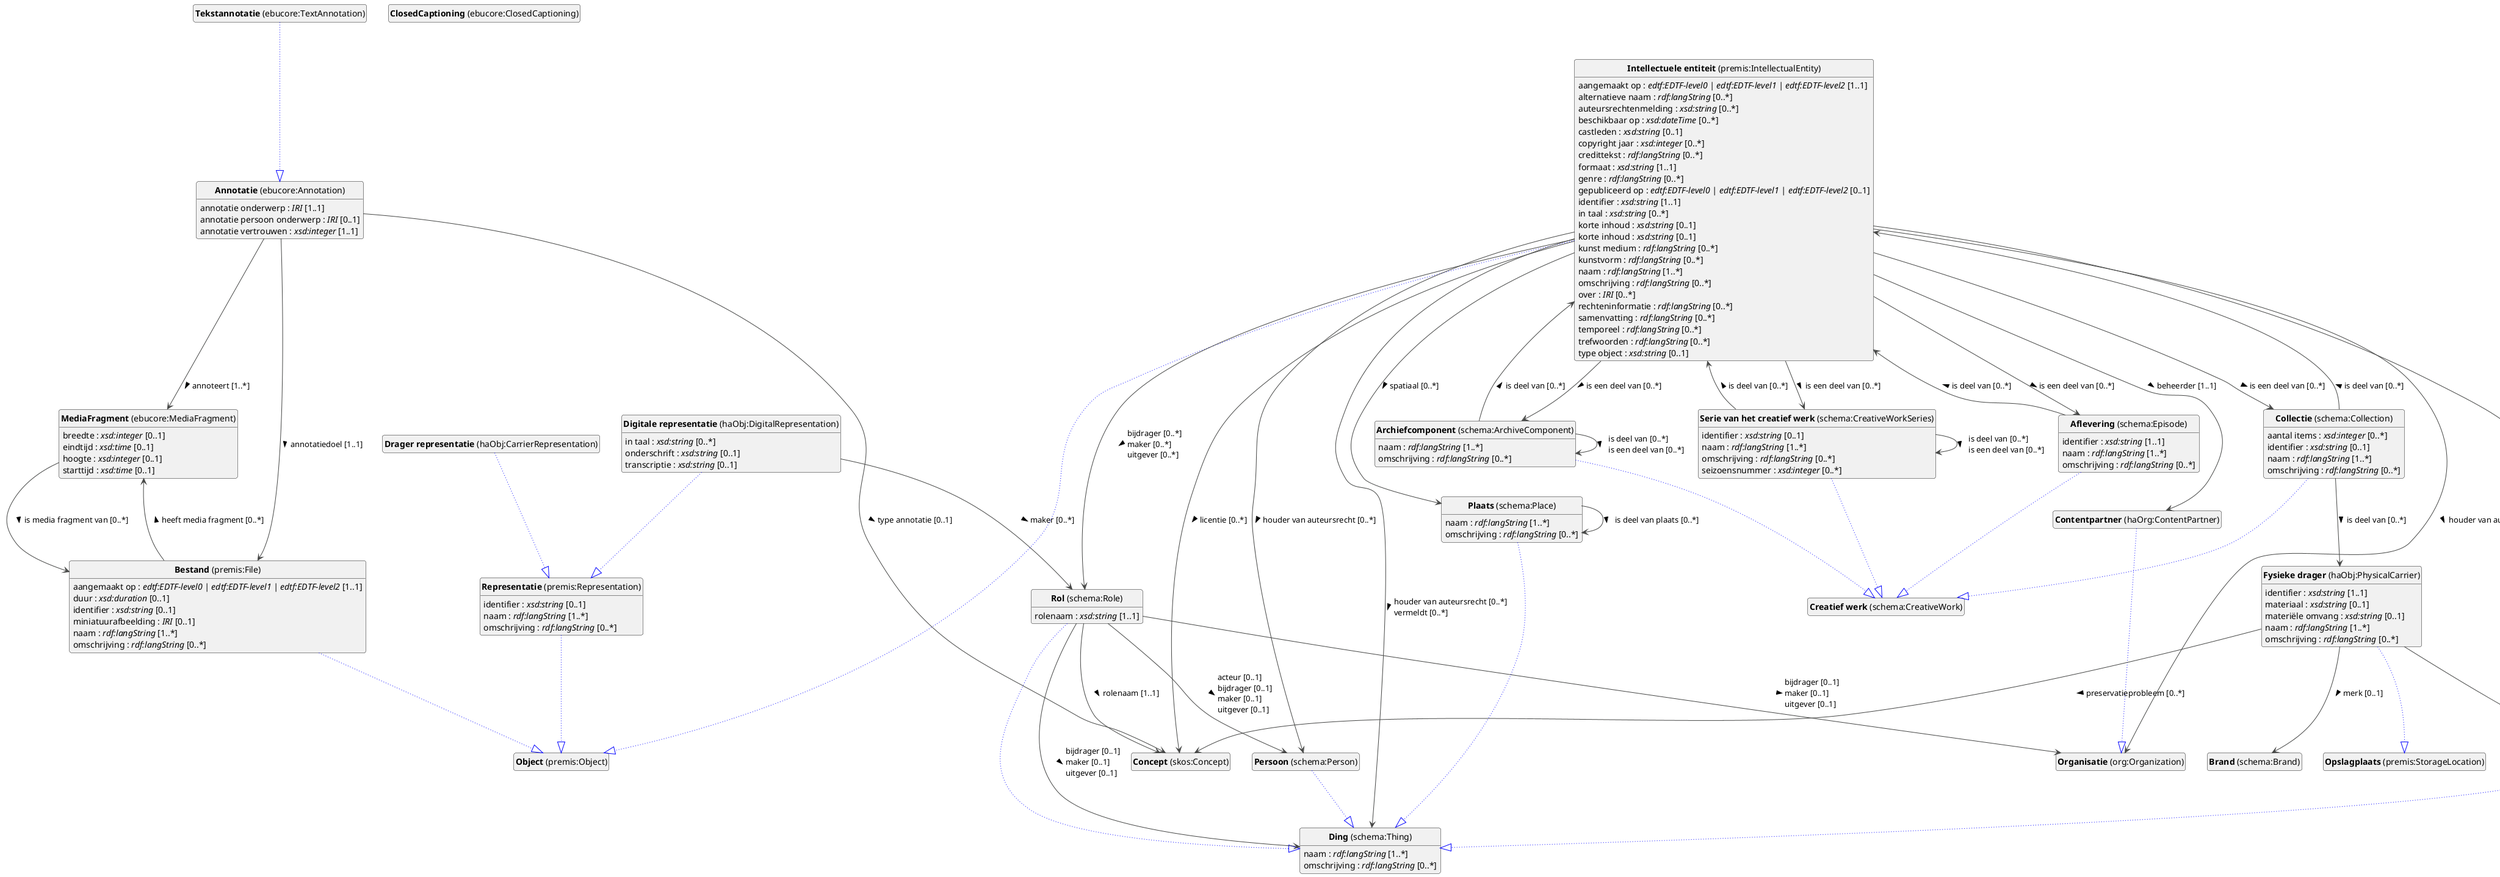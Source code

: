 @startuml
!theme vibrant
skinparam classFontSize 14
!define LIGHTORANGE
skinparam componentStyle uml2
skinparam wrapMessageWidth 1000
skinparam wrapWidth 1000
' skinparam ArrowColor #Maroon
' Remove shadows
skinparam shadowing false
'skinparam linetype polyline
skinparam ArrowMessageAlignment left
top to bottom direction


class "<b>MediaFragment</b> (ebucore:MediaFragment)" as ebucore_MediaFragment [[#ebucore%3AMediaFragment]]
class "<b>ClosedCaptioning</b> (ebucore:ClosedCaptioning)" as ebucore_ClosedCaptioning [[#ebucore%3AClosedCaptioning]]
class "<b>Brand</b> (schema:Brand)" as schema_Brand [[../../events/nl#schema%3ABrand]]
class "<b>Aflevering</b> (schema:Episode)" as schema_Episode [[#schema%3AEpisode]]
class "<b>Creatief werk</b> (schema:CreativeWork)" as schema_CreativeWork [[#schema%3ACreativeWork]]
class "<b>Annotatie</b> (ebucore:Annotation)" as ebucore_Annotation [[#ebucore%3AAnnotation]]
class "<b>Archiefcomponent</b> (schema:ArchiveComponent)" as schema_ArchiveComponent [[#schema%3AArchiveComponent]]
class "<b>Creatief werk</b> (schema:CreativeWork)" as schema_CreativeWork [[#schema%3ACreativeWork]]
class "<b>Bestand</b> (premis:File)" as premis_File [[#premis%3AFile]]
class "<b>Object</b> (premis:Object)" as premis_Object [[#premis%3AObject]]
class "<b>Collectie</b> (schema:Collection)" as schema_Collection [[#schema%3ACollection]]
class "<b>Creatief werk</b> (schema:CreativeWork)" as schema_CreativeWork [[#schema%3ACreativeWork]]
class "<b>Concept</b> (skos:Concept)" as skos_Concept [[../../terms/nl#skos%3AConcept]]
class "<b>Contentpartner</b> (haOrg:ContentPartner)" as haOrg_ContentPartner [[../../organizations/nl#haOrg%3AContentPartner]]
class "<b>Organisatie</b> (org:Organization)" as org_Organization [[#org%3AOrganization]]
class "<b>Digitale representatie</b> (haObj:DigitalRepresentation)" as haObj_DigitalRepresentation [[#haObj%3ADigitalRepresentation]]
class "<b>Representatie</b> (premis:Representation)" as premis_Representation [[#premis%3ARepresentation]]
class "<b>Ding</b> (schema:Thing)" as schema_Thing [[#schema%3AThing]]
class "<b>Drager representatie</b> (haObj:CarrierRepresentation)" as haObj_CarrierRepresentation [[#haObj%3ACarrierRepresentation]]
class "<b>Representatie</b> (premis:Representation)" as premis_Representation [[#premis%3ARepresentation]]
class "<b>Fysieke drager</b> (haObj:PhysicalCarrier)" as haObj_PhysicalCarrier [[#haObj%3APhysicalCarrier]]
class "<b>Opslagplaats</b> (premis:StorageLocation)" as premis_StorageLocation [[#premis%3AStorageLocation]]
class "<b>Intellectuele entiteit</b> (premis:IntellectualEntity)" as premis_IntellectualEntity [[#premis%3AIntellectualEntity]]
class "<b>Object</b> (premis:Object)" as premis_Object [[#premis%3AObject]]
class "<b>Kwantitatieve waarde</b> (schema:QuantitativeValue)" as schema_QuantitativeValue [[#schema%3AQuantitativeValue]]
class "<b>Ding</b> (schema:Thing)" as schema_Thing [[#schema%3AThing]]
class "<b>Organisatie</b> (org:Organization)" as org_Organization [[../../organizations/nl#org%3AOrganization]]
class "<b>Persoon</b> (schema:Person)" as schema_Person [[../../organizations/nl#schema%3APerson]]
class "<b>Ding</b> (schema:Thing)" as schema_Thing [[#schema%3AThing]]
class "<b>Plaats</b> (schema:Place)" as schema_Place [[#schema%3APlace]]
class "<b>Ding</b> (schema:Thing)" as schema_Thing [[#schema%3AThing]]
class "<b>Representatie</b> (premis:Representation)" as premis_Representation [[#premis%3ARepresentation]]
class "<b>Object</b> (premis:Object)" as premis_Object [[#premis%3AObject]]
class "<b>Rol</b> (schema:Role)" as schema_Role [[#schema%3ARole]]
class "<b>Ding</b> (schema:Thing)" as schema_Thing [[#schema%3AThing]]
class "<b>Serie van het creatief werk</b> (schema:CreativeWorkSeries)" as schema_CreativeWorkSeries [[#schema%3ACreativeWorkSeries]]
class "<b>Creatief werk</b> (schema:CreativeWork)" as schema_CreativeWork [[#schema%3ACreativeWork]]
class "<b>Tekstannotatie</b> (ebucore:TextAnnotation)" as ebucore_TextAnnotation [[#ebucore%3ATextAnnotation]]
class "<b>Annotatie</b> (ebucore:Annotation)" as ebucore_Annotation [[#ebucore%3AAnnotation]]


ebucore_MediaFragment : breedte : <i>xsd:integer</i> [0..1]
ebucore_MediaFragment : eindtijd : <i>xsd:time</i> [0..1]
ebucore_MediaFragment : hoogte : <i>xsd:integer</i> [0..1]
ebucore_MediaFragment : regio-afbakening (x-as) : <i>xsd:integer</i> [0..1]
ebucore_MediaFragment : regio-afbakening (y-as) : <i>xsd:integer</i> [0..1]
ebucore_MediaFragment : starttijd : <i>xsd:time</i> [0..1]
ebucore_MediaFragment --> premis_File :is media fragment van [0..*]  > 







schema_Episode --|> schema_CreativeWork #blue;line.dotted;text:blue

schema_Episode : identifier : <i>xsd:string</i> [1..1]
schema_Episode : naam : <i>rdf:langString</i> [1..*]
schema_Episode : omschrijving : <i>rdf:langString</i> [0..*]
schema_Episode --> premis_IntellectualEntity :is deel van [0..*]  > 




ebucore_Annotation : annotatie onderwerp : <i>IRI</i> [1..1]
ebucore_Annotation : annotatie persoon onderwerp : <i>IRI</i> [0..1]
ebucore_Annotation : annotatie vertrouwen : <i>xsd:integer</i> [1..1]

ebucore_Annotation --> ebucore_MediaFragment :annoteert [1..*]  > 
ebucore_Annotation --> premis_File :annotatiedoel [1..1]  > 
ebucore_Annotation --> skos_Concept :type annotatie [0..1]  > 


schema_ArchiveComponent --|> schema_CreativeWork #blue;line.dotted;text:blue

schema_ArchiveComponent : naam : <i>rdf:langString</i> [1..*]
schema_ArchiveComponent : omschrijving : <i>rdf:langString</i> [0..*]
schema_ArchiveComponent --> premis_IntellectualEntity :is deel van [0..*]  > 

schema_ArchiveComponent --> schema_ArchiveComponent :is deel van [0..*]  \lis een deel van [0..*]  > 

premis_File --|> premis_Object #blue;line.dotted;text:blue

premis_File : aangemaakt op : <i>edtf:EDTF-level0 | edtf:EDTF-level1 | edtf:EDTF-level2</i> [1..1]
premis_File : duur : <i>xsd:duration</i> [0..1]
premis_File : identifier : <i>xsd:string</i> [0..1]
premis_File : miniatuurafbeelding : <i>IRI</i> [0..1]
premis_File : naam : <i>rdf:langString</i> [1..*]
premis_File : omschrijving : <i>rdf:langString</i> [0..*]

premis_File --> ebucore_MediaFragment :heeft media fragment [0..*]  > 







schema_Collection --|> schema_CreativeWork #blue;line.dotted;text:blue

schema_Collection : aantal items : <i>xsd:integer</i> [0..*]
schema_Collection : identifier : <i>xsd:string</i> [0..1]
schema_Collection : naam : <i>rdf:langString</i> [1..*]
schema_Collection : omschrijving : <i>rdf:langString</i> [0..*]
schema_Collection --> haObj_PhysicalCarrier :is deel van [0..*]  > 
schema_Collection --> premis_IntellectualEntity :is deel van [0..*]  > 






haOrg_ContentPartner --|> org_Organization #blue;line.dotted;text:blue


haObj_DigitalRepresentation --|> premis_Representation #blue;line.dotted;text:blue

haObj_DigitalRepresentation : in taal : <i>xsd:string</i> [0..*]
haObj_DigitalRepresentation : onderschrift : <i>xsd:string</i> [0..1]
haObj_DigitalRepresentation : transcriptie : <i>xsd:string</i> [0..1]
haObj_DigitalRepresentation --> schema_Role :maker [0..*]  > 



schema_Thing : naam : <i>rdf:langString</i> [1..*]
schema_Thing : omschrijving : <i>rdf:langString</i> [0..*]


haObj_CarrierRepresentation --|> premis_Representation #blue;line.dotted;text:blue


haObj_PhysicalCarrier --|> premis_StorageLocation #blue;line.dotted;text:blue

haObj_PhysicalCarrier : identifier : <i>xsd:string</i> [1..1]
haObj_PhysicalCarrier : materiaal : <i>xsd:string</i> [0..1]
haObj_PhysicalCarrier : materiële omvang : <i>xsd:string</i> [0..1]
haObj_PhysicalCarrier : naam : <i>rdf:langString</i> [1..*]
haObj_PhysicalCarrier : omschrijving : <i>rdf:langString</i> [0..*]

haObj_PhysicalCarrier --> schema_Brand :merk [0..1]  > 
haObj_PhysicalCarrier --> schema_QuantitativeValue :breedte [0..1]  \ldiepte [0..1]  \lhoogte [0..1]  > 
haObj_PhysicalCarrier --> skos_Concept :preservatieprobleem [0..*]  > 


premis_IntellectualEntity --|> premis_Object #blue;line.dotted;text:blue

premis_IntellectualEntity : aangemaakt op : <i>edtf:EDTF-level0 | edtf:EDTF-level1 | edtf:EDTF-level2</i> [1..1]
premis_IntellectualEntity : alternatieve naam : <i>rdf:langString</i> [0..*]
premis_IntellectualEntity : auteursrechtenmelding : <i>xsd:string</i> [0..*]
premis_IntellectualEntity : beschikbaar op : <i>xsd:dateTime</i> [0..*]
premis_IntellectualEntity : castleden : <i>xsd:string</i> [0..1]
premis_IntellectualEntity : copyright jaar : <i>xsd:integer</i> [0..*]
premis_IntellectualEntity : credittekst : <i>rdf:langString</i> [0..*]
premis_IntellectualEntity : formaat : <i>xsd:string</i> [1..1]
premis_IntellectualEntity : genre : <i>rdf:langString</i> [0..*]
premis_IntellectualEntity : gepubliceerd op : <i>edtf:EDTF-level0 | edtf:EDTF-level1 | edtf:EDTF-level2</i> [0..1]
premis_IntellectualEntity : identifier : <i>xsd:string</i> [1..1]
premis_IntellectualEntity : in taal : <i>xsd:string</i> [0..*]
premis_IntellectualEntity : korte inhoud : <i>xsd:string</i> [0..1]
premis_IntellectualEntity : korte inhoud : <i>xsd:string</i> [0..1]
premis_IntellectualEntity : kunst medium : <i>rdf:langString</i> [0..*]
premis_IntellectualEntity : kunstvorm : <i>rdf:langString</i> [0..*]
premis_IntellectualEntity : naam : <i>rdf:langString</i> [1..*]
premis_IntellectualEntity : omschrijving : <i>rdf:langString</i> [0..*]
premis_IntellectualEntity : over : <i>IRI</i> [0..*]
premis_IntellectualEntity : rechteninformatie : <i>rdf:langString</i> [0..*]
premis_IntellectualEntity : samenvatting : <i>rdf:langString</i> [0..*]
premis_IntellectualEntity : temporeel : <i>rdf:langString</i> [0..*]
premis_IntellectualEntity : trefwoorden : <i>rdf:langString</i> [0..*]
premis_IntellectualEntity : type object : <i>xsd:string</i> [0..1]




premis_IntellectualEntity --> haOrg_ContentPartner :beheerder [1..1]  > 
premis_IntellectualEntity --> org_Organization :houder van auteursrecht [0..*]  > 

premis_IntellectualEntity --> schema_ArchiveComponent :is een deel van [0..*]  > 
premis_IntellectualEntity --> schema_Collection :is een deel van [0..*]  > 
premis_IntellectualEntity --> schema_CreativeWorkSeries :is een deel van [0..*]  > 
premis_IntellectualEntity --> schema_Episode :is een deel van [0..*]  > 
premis_IntellectualEntity --> schema_Person :houder van auteursrecht [0..*]  > 
premis_IntellectualEntity --> schema_Place :spatiaal [0..*]  > 
premis_IntellectualEntity --> schema_QuantitativeValue :breedte [0..1]  \ldiepte [0..1]  \lhoogte [0..1]  > 
premis_IntellectualEntity --> schema_Role :bijdrager [0..*]  \lmaker [0..*]  \luitgever [0..*]  > 
premis_IntellectualEntity --> schema_Thing :houder van auteursrecht [0..*]  \lvermeldt [0..*]  > 
premis_IntellectualEntity --> skos_Concept :licentie [0..*]  > 




schema_QuantitativeValue --|> schema_Thing #blue;line.dotted;text:blue

schema_QuantitativeValue : eenheidcode : <i>xsd:string</i> [1..1]
schema_QuantitativeValue : eenheidstekst : <i>xsd:string</i> [0..1]
schema_QuantitativeValue : waarde : <i>xsd:float</i> [1..1]





schema_Person --|> schema_Thing #blue;line.dotted;text:blue


schema_Place --|> schema_Thing #blue;line.dotted;text:blue

schema_Place : naam : <i>rdf:langString</i> [1..*]
schema_Place : omschrijving : <i>rdf:langString</i> [0..*]

schema_Place --> schema_Place :is deel van plaats [0..*]  > 

premis_Representation --|> premis_Object #blue;line.dotted;text:blue

premis_Representation : identifier : <i>xsd:string</i> [0..1]
premis_Representation : naam : <i>rdf:langString</i> [1..*]
premis_Representation : omschrijving : <i>rdf:langString</i> [0..*]



schema_Role --|> schema_Thing #blue;line.dotted;text:blue

schema_Role : rolenaam : <i>xsd:string</i> [1..1]
schema_Role --> org_Organization :bijdrager [0..1]  \lmaker [0..1]  \luitgever [0..1]  > 
schema_Role --> schema_Person :acteur [0..1]  \lbijdrager [0..1]  \lmaker [0..1]  \luitgever [0..1]  > 
schema_Role --> schema_Thing :bijdrager [0..1]  \lmaker [0..1]  \luitgever [0..1]  > 
schema_Role --> skos_Concept :rolenaam [1..1]  > 


schema_CreativeWorkSeries --|> schema_CreativeWork #blue;line.dotted;text:blue

schema_CreativeWorkSeries : identifier : <i>xsd:string</i> [0..1]
schema_CreativeWorkSeries : naam : <i>rdf:langString</i> [1..*]
schema_CreativeWorkSeries : omschrijving : <i>rdf:langString</i> [0..*]
schema_CreativeWorkSeries : seizoensnummer : <i>xsd:integer</i> [0..*]
schema_CreativeWorkSeries --> premis_IntellectualEntity :is deel van [0..*]  > 

schema_CreativeWorkSeries --> schema_CreativeWorkSeries :is deel van [0..*]  \lis een deel van [0..*]  > 



ebucore_TextAnnotation --|> ebucore_Annotation #blue;line.dotted;text:blue



hide circle
hide methods
hide empty members
@enduml


